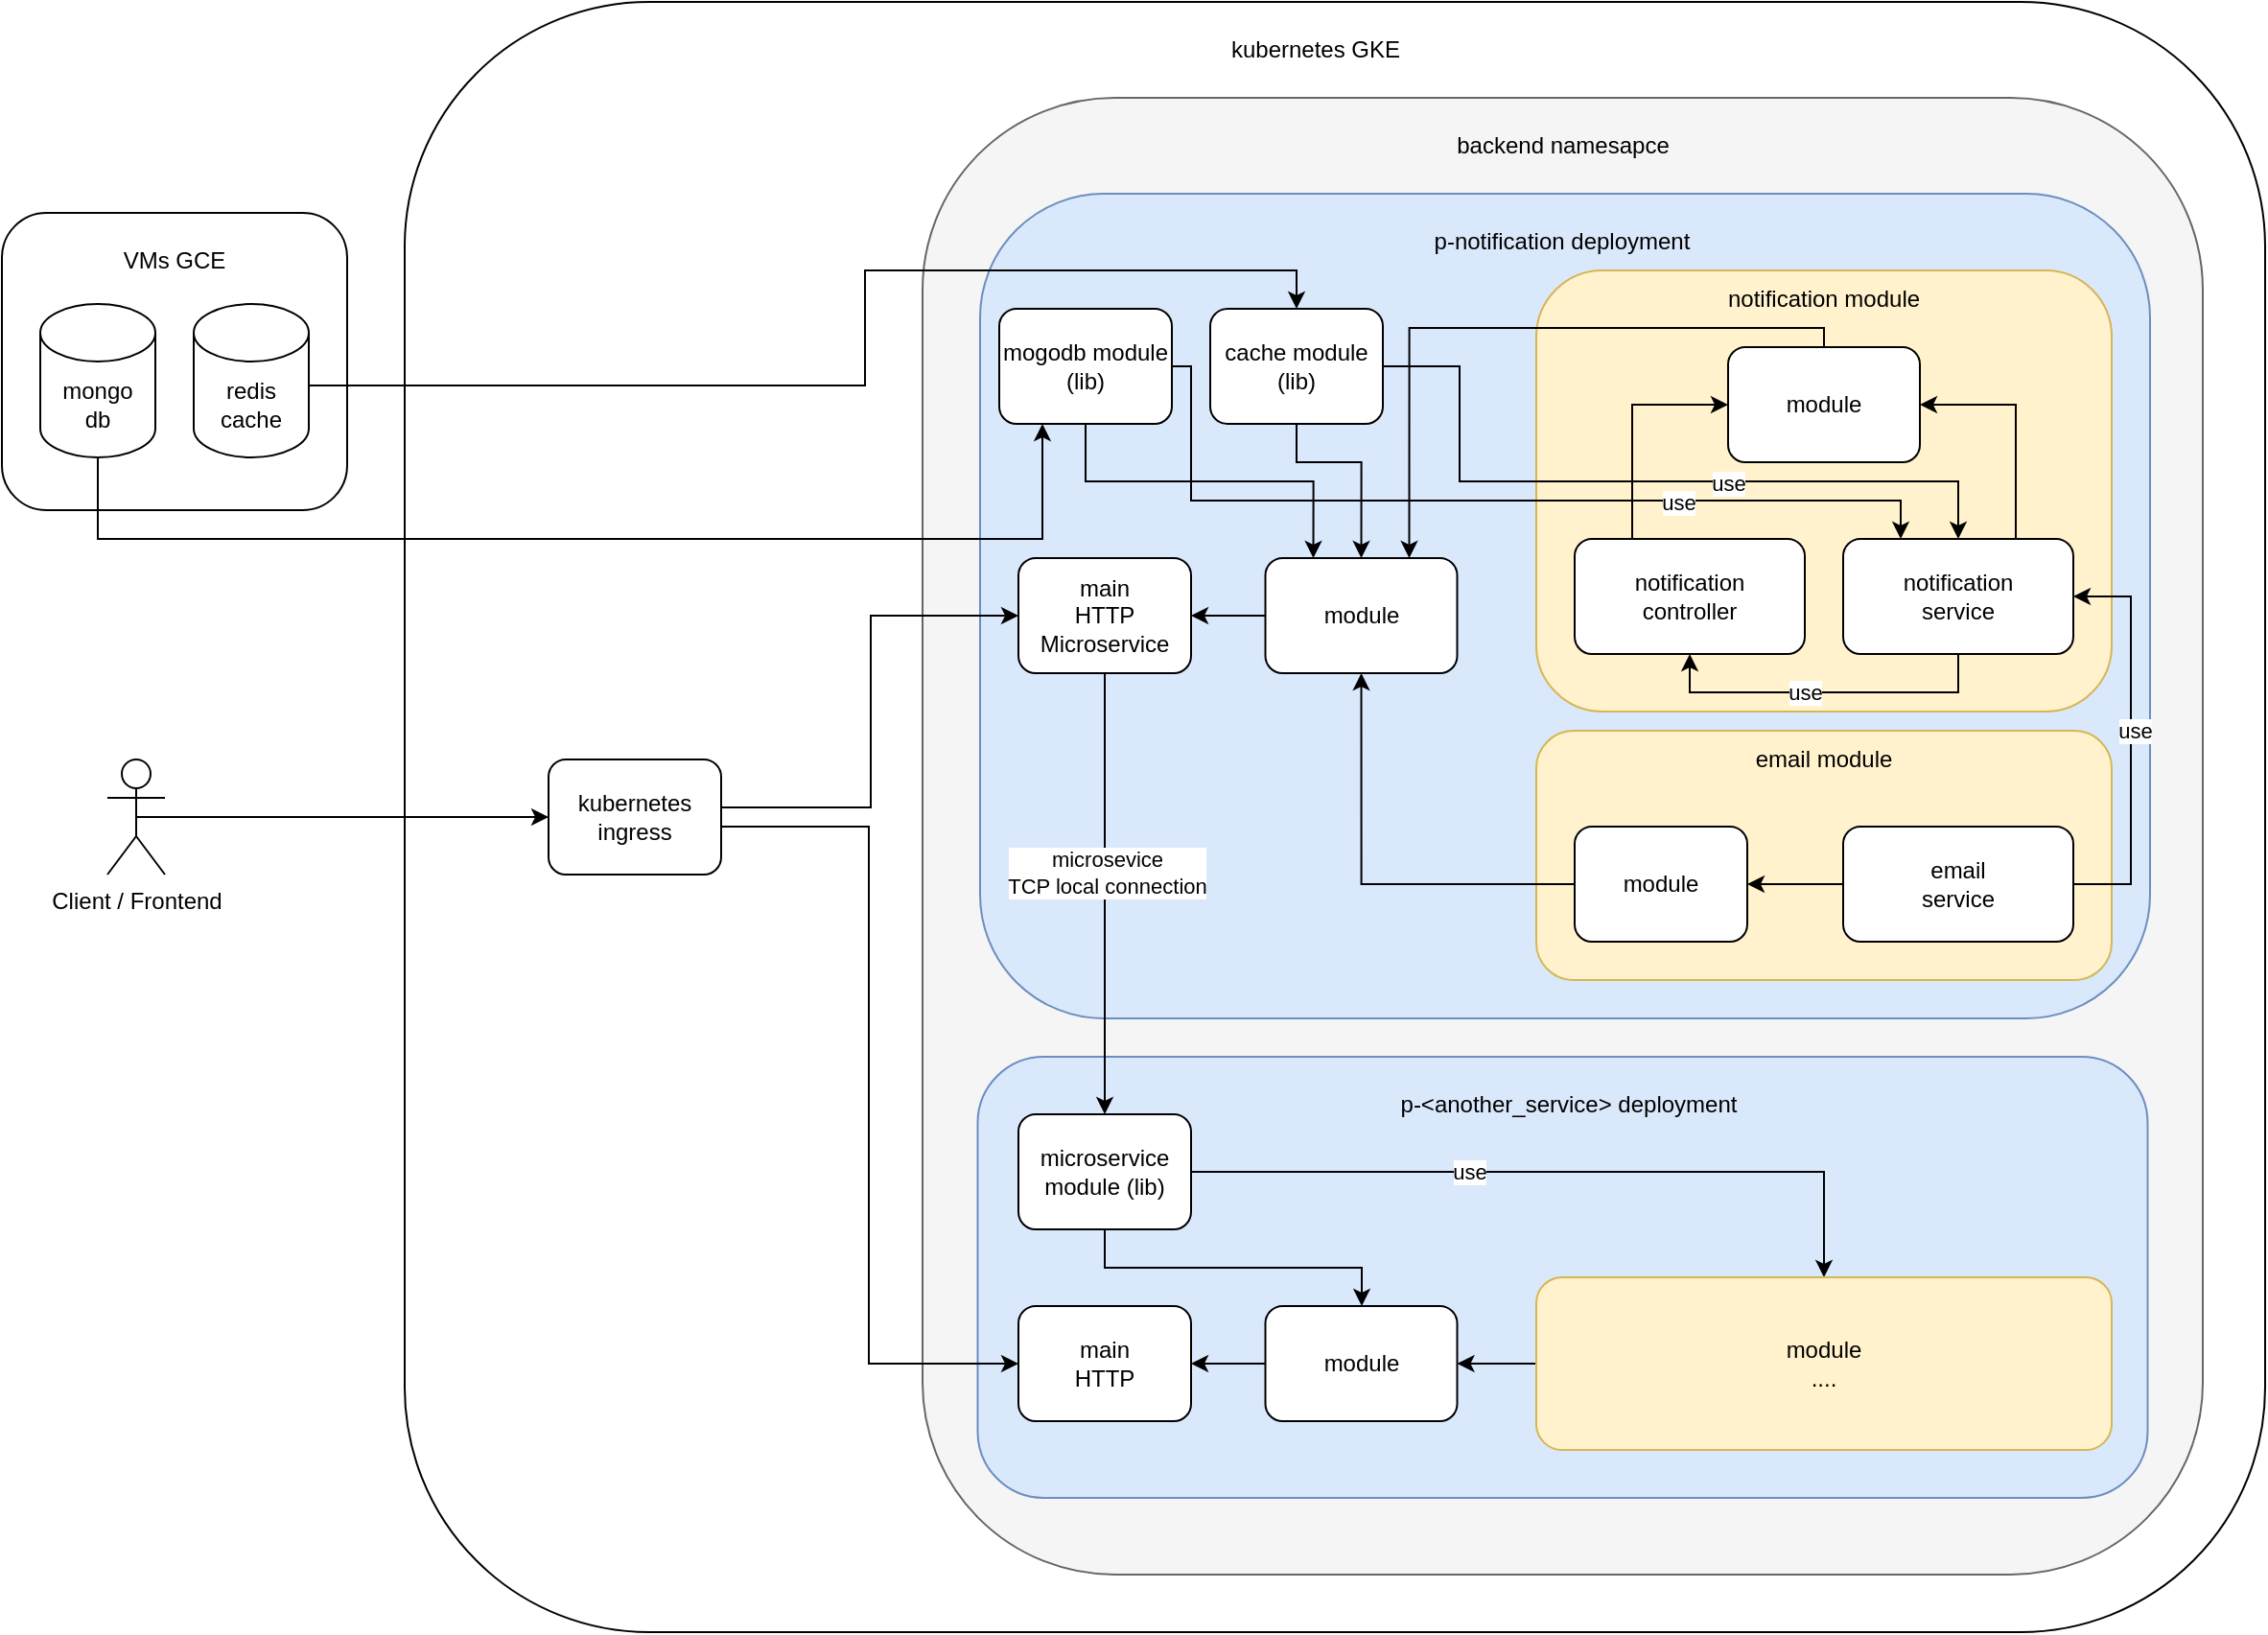 <mxfile version="20.4.1" type="github">
  <diagram name="Page-1" id="5f0bae14-7c28-e335-631c-24af17079c00">
    <mxGraphModel dx="2878" dy="945" grid="1" gridSize="10" guides="1" tooltips="1" connect="1" arrows="1" fold="1" page="1" pageScale="1" pageWidth="1100" pageHeight="850" background="none" math="0" shadow="0">
      <root>
        <mxCell id="0" />
        <mxCell id="1" parent="0" />
        <mxCell id="HXS1U1cOpuLzolmfGCyM-3" value="" style="rounded=1;whiteSpace=wrap;html=1;" vertex="1" parent="1">
          <mxGeometry x="140" y="30" width="970" height="850" as="geometry" />
        </mxCell>
        <mxCell id="h5-Fzo54TgHvA8wAvlDn-56" value="" style="rounded=1;whiteSpace=wrap;html=1;" parent="1" vertex="1">
          <mxGeometry x="-70" y="140" width="180" height="155" as="geometry" />
        </mxCell>
        <mxCell id="h5-Fzo54TgHvA8wAvlDn-19" value="" style="rounded=1;whiteSpace=wrap;html=1;fillColor=#f5f5f5;fontColor=#333333;strokeColor=#666666;" parent="1" vertex="1">
          <mxGeometry x="410" y="80" width="667.5" height="770" as="geometry" />
        </mxCell>
        <mxCell id="h5-Fzo54TgHvA8wAvlDn-28" value="" style="rounded=1;whiteSpace=wrap;html=1;fillColor=#dae8fc;strokeColor=#6c8ebf;" parent="1" vertex="1">
          <mxGeometry x="440" y="130" width="610" height="430" as="geometry" />
        </mxCell>
        <mxCell id="h5-Fzo54TgHvA8wAvlDn-3" value="Client / Frontend" style="shape=umlActor;verticalLabelPosition=bottom;verticalAlign=top;html=1;outlineConnect=0;" parent="1" vertex="1">
          <mxGeometry x="-15" y="425" width="30" height="60" as="geometry" />
        </mxCell>
        <mxCell id="h5-Fzo54TgHvA8wAvlDn-68" style="edgeStyle=orthogonalEdgeStyle;rounded=0;orthogonalLoop=1;jettySize=auto;html=1;exitX=0;exitY=0.5;exitDx=0;exitDy=0;" parent="1" source="h5-Fzo54TgHvA8wAvlDn-16" target="h5-Fzo54TgHvA8wAvlDn-61" edge="1">
          <mxGeometry relative="1" as="geometry" />
        </mxCell>
        <mxCell id="h5-Fzo54TgHvA8wAvlDn-16" value="module" style="rounded=1;whiteSpace=wrap;html=1;" parent="1" vertex="1">
          <mxGeometry x="588.75" y="320" width="100" height="60" as="geometry" />
        </mxCell>
        <mxCell id="h5-Fzo54TgHvA8wAvlDn-76" style="edgeStyle=orthogonalEdgeStyle;rounded=0;orthogonalLoop=1;jettySize=auto;html=1;exitX=0.5;exitY=1;exitDx=0;exitDy=0;exitPerimeter=0;entryX=0.25;entryY=1;entryDx=0;entryDy=0;" parent="1" source="h5-Fzo54TgHvA8wAvlDn-17" target="h5-Fzo54TgHvA8wAvlDn-73" edge="1">
          <mxGeometry relative="1" as="geometry">
            <Array as="points">
              <mxPoint x="-20" y="310" />
              <mxPoint x="472" y="310" />
            </Array>
          </mxGeometry>
        </mxCell>
        <mxCell id="h5-Fzo54TgHvA8wAvlDn-17" value="mongo&lt;br&gt;db" style="shape=cylinder3;whiteSpace=wrap;html=1;boundedLbl=1;backgroundOutline=1;size=15;" parent="1" vertex="1">
          <mxGeometry x="-50" y="187.5" width="60" height="80" as="geometry" />
        </mxCell>
        <mxCell id="h5-Fzo54TgHvA8wAvlDn-20" value="" style="rounded=1;whiteSpace=wrap;html=1;fillColor=#fff2cc;strokeColor=#d6b656;" parent="1" vertex="1">
          <mxGeometry x="730" y="170" width="300" height="230" as="geometry" />
        </mxCell>
        <mxCell id="h5-Fzo54TgHvA8wAvlDn-47" style="edgeStyle=orthogonalEdgeStyle;rounded=0;orthogonalLoop=1;jettySize=auto;html=1;exitX=0.25;exitY=0;exitDx=0;exitDy=0;entryX=0;entryY=0.5;entryDx=0;entryDy=0;" parent="1" source="h5-Fzo54TgHvA8wAvlDn-14" target="h5-Fzo54TgHvA8wAvlDn-21" edge="1">
          <mxGeometry relative="1" as="geometry" />
        </mxCell>
        <mxCell id="h5-Fzo54TgHvA8wAvlDn-14" value="notification&lt;br&gt;controller" style="rounded=1;whiteSpace=wrap;html=1;" parent="1" vertex="1">
          <mxGeometry x="750" y="310" width="120" height="60" as="geometry" />
        </mxCell>
        <mxCell id="h5-Fzo54TgHvA8wAvlDn-48" style="edgeStyle=orthogonalEdgeStyle;rounded=0;orthogonalLoop=1;jettySize=auto;html=1;exitX=0.75;exitY=0;exitDx=0;exitDy=0;entryX=1;entryY=0.5;entryDx=0;entryDy=0;" parent="1" source="h5-Fzo54TgHvA8wAvlDn-13" target="h5-Fzo54TgHvA8wAvlDn-21" edge="1">
          <mxGeometry relative="1" as="geometry" />
        </mxCell>
        <mxCell id="h5-Fzo54TgHvA8wAvlDn-66" style="edgeStyle=orthogonalEdgeStyle;rounded=0;orthogonalLoop=1;jettySize=auto;html=1;exitX=0.5;exitY=1;exitDx=0;exitDy=0;entryX=0.5;entryY=1;entryDx=0;entryDy=0;" parent="1" source="h5-Fzo54TgHvA8wAvlDn-13" target="h5-Fzo54TgHvA8wAvlDn-14" edge="1">
          <mxGeometry relative="1" as="geometry">
            <Array as="points">
              <mxPoint x="950" y="390" />
              <mxPoint x="810" y="390" />
            </Array>
          </mxGeometry>
        </mxCell>
        <mxCell id="h5-Fzo54TgHvA8wAvlDn-87" value="use" style="edgeLabel;html=1;align=center;verticalAlign=middle;resizable=0;points=[];" parent="h5-Fzo54TgHvA8wAvlDn-66" vertex="1" connectable="0">
          <mxGeometry x="0.096" y="-3" relative="1" as="geometry">
            <mxPoint x="-2" y="3" as="offset" />
          </mxGeometry>
        </mxCell>
        <mxCell id="h5-Fzo54TgHvA8wAvlDn-13" value="notification&lt;br&gt;service" style="rounded=1;whiteSpace=wrap;html=1;" parent="1" vertex="1">
          <mxGeometry x="890" y="310" width="120" height="60" as="geometry" />
        </mxCell>
        <mxCell id="h5-Fzo54TgHvA8wAvlDn-51" style="edgeStyle=orthogonalEdgeStyle;rounded=0;orthogonalLoop=1;jettySize=auto;html=1;exitX=0.5;exitY=0;exitDx=0;exitDy=0;entryX=0.75;entryY=0;entryDx=0;entryDy=0;" parent="1" source="h5-Fzo54TgHvA8wAvlDn-21" target="h5-Fzo54TgHvA8wAvlDn-16" edge="1">
          <mxGeometry relative="1" as="geometry">
            <Array as="points">
              <mxPoint x="880" y="200" />
              <mxPoint x="664" y="200" />
            </Array>
          </mxGeometry>
        </mxCell>
        <mxCell id="h5-Fzo54TgHvA8wAvlDn-21" value="module" style="rounded=1;whiteSpace=wrap;html=1;" parent="1" vertex="1">
          <mxGeometry x="830" y="210" width="100" height="60" as="geometry" />
        </mxCell>
        <mxCell id="h5-Fzo54TgHvA8wAvlDn-22" value="notification module" style="text;html=1;strokeColor=none;fillColor=none;align=center;verticalAlign=middle;whiteSpace=wrap;rounded=0;" parent="1" vertex="1">
          <mxGeometry x="825" y="170" width="110" height="30" as="geometry" />
        </mxCell>
        <mxCell id="h5-Fzo54TgHvA8wAvlDn-31" value="p-notification deployment" style="text;html=1;strokeColor=none;fillColor=none;align=center;verticalAlign=middle;whiteSpace=wrap;rounded=0;" parent="1" vertex="1">
          <mxGeometry x="664.37" y="140" width="158.75" height="30" as="geometry" />
        </mxCell>
        <mxCell id="h5-Fzo54TgHvA8wAvlDn-34" value="" style="rounded=1;whiteSpace=wrap;html=1;fillColor=#fff2cc;strokeColor=#d6b656;" parent="1" vertex="1">
          <mxGeometry x="730" y="410" width="300" height="130" as="geometry" />
        </mxCell>
        <mxCell id="h5-Fzo54TgHvA8wAvlDn-53" style="edgeStyle=orthogonalEdgeStyle;rounded=0;orthogonalLoop=1;jettySize=auto;html=1;exitX=0;exitY=0.5;exitDx=0;exitDy=0;entryX=1;entryY=0.5;entryDx=0;entryDy=0;" parent="1" source="h5-Fzo54TgHvA8wAvlDn-36" target="h5-Fzo54TgHvA8wAvlDn-37" edge="1">
          <mxGeometry relative="1" as="geometry" />
        </mxCell>
        <mxCell id="h5-Fzo54TgHvA8wAvlDn-54" style="edgeStyle=orthogonalEdgeStyle;rounded=0;orthogonalLoop=1;jettySize=auto;html=1;exitX=1;exitY=0.5;exitDx=0;exitDy=0;entryX=1;entryY=0.5;entryDx=0;entryDy=0;" parent="1" source="h5-Fzo54TgHvA8wAvlDn-36" target="h5-Fzo54TgHvA8wAvlDn-13" edge="1">
          <mxGeometry relative="1" as="geometry">
            <Array as="points">
              <mxPoint x="1040" y="490" />
              <mxPoint x="1040" y="340" />
            </Array>
          </mxGeometry>
        </mxCell>
        <mxCell id="h5-Fzo54TgHvA8wAvlDn-36" value="email&lt;br&gt;service" style="rounded=1;whiteSpace=wrap;html=1;" parent="1" vertex="1">
          <mxGeometry x="890" y="460" width="120" height="60" as="geometry" />
        </mxCell>
        <mxCell id="h5-Fzo54TgHvA8wAvlDn-52" style="edgeStyle=orthogonalEdgeStyle;rounded=0;orthogonalLoop=1;jettySize=auto;html=1;exitX=0;exitY=0.5;exitDx=0;exitDy=0;entryX=0.5;entryY=1;entryDx=0;entryDy=0;" parent="1" source="h5-Fzo54TgHvA8wAvlDn-37" target="h5-Fzo54TgHvA8wAvlDn-16" edge="1">
          <mxGeometry relative="1" as="geometry" />
        </mxCell>
        <mxCell id="h5-Fzo54TgHvA8wAvlDn-37" value="module" style="rounded=1;whiteSpace=wrap;html=1;" parent="1" vertex="1">
          <mxGeometry x="750" y="460" width="90" height="60" as="geometry" />
        </mxCell>
        <mxCell id="h5-Fzo54TgHvA8wAvlDn-38" value="email module" style="text;html=1;strokeColor=none;fillColor=none;align=center;verticalAlign=middle;whiteSpace=wrap;rounded=0;" parent="1" vertex="1">
          <mxGeometry x="825" y="410" width="110" height="30" as="geometry" />
        </mxCell>
        <mxCell id="h5-Fzo54TgHvA8wAvlDn-55" value="backend namesapce" style="text;html=1;strokeColor=none;fillColor=none;align=center;verticalAlign=middle;whiteSpace=wrap;rounded=0;" parent="1" vertex="1">
          <mxGeometry x="674.37" y="90" width="140" height="30" as="geometry" />
        </mxCell>
        <mxCell id="h5-Fzo54TgHvA8wAvlDn-58" value="VMs GCE" style="text;html=1;strokeColor=none;fillColor=none;align=center;verticalAlign=middle;whiteSpace=wrap;rounded=0;" parent="1" vertex="1">
          <mxGeometry x="-35" y="150" width="110" height="30" as="geometry" />
        </mxCell>
        <mxCell id="h5-Fzo54TgHvA8wAvlDn-75" style="edgeStyle=orthogonalEdgeStyle;rounded=0;orthogonalLoop=1;jettySize=auto;html=1;exitX=1;exitY=0.5;exitDx=0;exitDy=0;exitPerimeter=0;entryX=0.5;entryY=0;entryDx=0;entryDy=0;" parent="1" source="h5-Fzo54TgHvA8wAvlDn-59" target="h5-Fzo54TgHvA8wAvlDn-74" edge="1">
          <mxGeometry relative="1" as="geometry">
            <Array as="points">
              <mxPoint x="90" y="230" />
              <mxPoint x="380" y="230" />
              <mxPoint x="380" y="170" />
              <mxPoint x="605" y="170" />
            </Array>
          </mxGeometry>
        </mxCell>
        <mxCell id="h5-Fzo54TgHvA8wAvlDn-59" value="redis&lt;br&gt;cache" style="shape=cylinder3;whiteSpace=wrap;html=1;boundedLbl=1;backgroundOutline=1;size=15;" parent="1" vertex="1">
          <mxGeometry x="30" y="187.5" width="60" height="80" as="geometry" />
        </mxCell>
        <mxCell id="h5-Fzo54TgHvA8wAvlDn-61" value="main&lt;br&gt;HTTP&lt;br&gt;Microservice" style="rounded=1;whiteSpace=wrap;html=1;" parent="1" vertex="1">
          <mxGeometry x="460" y="320" width="90" height="60" as="geometry" />
        </mxCell>
        <mxCell id="h5-Fzo54TgHvA8wAvlDn-77" style="edgeStyle=orthogonalEdgeStyle;rounded=0;orthogonalLoop=1;jettySize=auto;html=1;exitX=0.5;exitY=1;exitDx=0;exitDy=0;entryX=0.25;entryY=0;entryDx=0;entryDy=0;" parent="1" source="h5-Fzo54TgHvA8wAvlDn-73" target="h5-Fzo54TgHvA8wAvlDn-16" edge="1">
          <mxGeometry relative="1" as="geometry">
            <Array as="points">
              <mxPoint x="495" y="280" />
              <mxPoint x="614" y="280" />
            </Array>
          </mxGeometry>
        </mxCell>
        <mxCell id="h5-Fzo54TgHvA8wAvlDn-93" style="edgeStyle=orthogonalEdgeStyle;rounded=0;orthogonalLoop=1;jettySize=auto;html=1;exitX=1;exitY=0.5;exitDx=0;exitDy=0;entryX=0.25;entryY=0;entryDx=0;entryDy=0;" parent="1" source="h5-Fzo54TgHvA8wAvlDn-73" target="h5-Fzo54TgHvA8wAvlDn-13" edge="1">
          <mxGeometry relative="1" as="geometry">
            <Array as="points">
              <mxPoint x="550" y="220" />
              <mxPoint x="550" y="290" />
              <mxPoint x="920" y="290" />
            </Array>
          </mxGeometry>
        </mxCell>
        <mxCell id="h5-Fzo54TgHvA8wAvlDn-73" value="mogodb module (lib)" style="rounded=1;whiteSpace=wrap;html=1;" parent="1" vertex="1">
          <mxGeometry x="450" y="190" width="90" height="60" as="geometry" />
        </mxCell>
        <mxCell id="h5-Fzo54TgHvA8wAvlDn-78" style="edgeStyle=orthogonalEdgeStyle;rounded=0;orthogonalLoop=1;jettySize=auto;html=1;exitX=0.5;exitY=1;exitDx=0;exitDy=0;entryX=0.5;entryY=0;entryDx=0;entryDy=0;" parent="1" source="h5-Fzo54TgHvA8wAvlDn-74" target="h5-Fzo54TgHvA8wAvlDn-16" edge="1">
          <mxGeometry relative="1" as="geometry">
            <Array as="points">
              <mxPoint x="605" y="270" />
              <mxPoint x="639" y="270" />
            </Array>
          </mxGeometry>
        </mxCell>
        <mxCell id="h5-Fzo54TgHvA8wAvlDn-91" style="edgeStyle=orthogonalEdgeStyle;rounded=0;orthogonalLoop=1;jettySize=auto;html=1;exitX=1;exitY=0.5;exitDx=0;exitDy=0;entryX=0.5;entryY=0;entryDx=0;entryDy=0;" parent="1" source="h5-Fzo54TgHvA8wAvlDn-74" target="h5-Fzo54TgHvA8wAvlDn-13" edge="1">
          <mxGeometry relative="1" as="geometry">
            <Array as="points">
              <mxPoint x="690" y="220" />
              <mxPoint x="690" y="280" />
              <mxPoint x="950" y="280" />
            </Array>
          </mxGeometry>
        </mxCell>
        <mxCell id="h5-Fzo54TgHvA8wAvlDn-74" value="cache module&lt;br&gt;(lib)" style="rounded=1;whiteSpace=wrap;html=1;" parent="1" vertex="1">
          <mxGeometry x="560" y="190" width="90" height="60" as="geometry" />
        </mxCell>
        <mxCell id="h5-Fzo54TgHvA8wAvlDn-80" value="" style="rounded=1;whiteSpace=wrap;html=1;fillColor=#dae8fc;strokeColor=#6c8ebf;" parent="1" vertex="1">
          <mxGeometry x="438.75" y="580" width="610" height="230" as="geometry" />
        </mxCell>
        <mxCell id="h5-Fzo54TgHvA8wAvlDn-81" value="p-&amp;lt;another_service&amp;gt; deployment" style="text;html=1;strokeColor=none;fillColor=none;align=center;verticalAlign=middle;whiteSpace=wrap;rounded=0;" parent="1" vertex="1">
          <mxGeometry x="650" y="590" width="194.38" height="30" as="geometry" />
        </mxCell>
        <mxCell id="h5-Fzo54TgHvA8wAvlDn-83" value="main&lt;br&gt;HTTP" style="rounded=1;whiteSpace=wrap;html=1;" parent="1" vertex="1">
          <mxGeometry x="460" y="710" width="90" height="60" as="geometry" />
        </mxCell>
        <mxCell id="h5-Fzo54TgHvA8wAvlDn-113" style="edgeStyle=orthogonalEdgeStyle;rounded=0;orthogonalLoop=1;jettySize=auto;html=1;exitX=1;exitY=0.5;exitDx=0;exitDy=0;entryX=0;entryY=0.5;entryDx=0;entryDy=0;" parent="1" source="h5-Fzo54TgHvA8wAvlDn-85" target="h5-Fzo54TgHvA8wAvlDn-61" edge="1">
          <mxGeometry relative="1" as="geometry">
            <Array as="points">
              <mxPoint x="305" y="450" />
              <mxPoint x="383" y="450" />
              <mxPoint x="383" y="350" />
            </Array>
          </mxGeometry>
        </mxCell>
        <mxCell id="h5-Fzo54TgHvA8wAvlDn-119" style="edgeStyle=orthogonalEdgeStyle;rounded=0;orthogonalLoop=1;jettySize=auto;html=1;exitX=1;exitY=0.75;exitDx=0;exitDy=0;entryX=0;entryY=0.5;entryDx=0;entryDy=0;" parent="1" source="h5-Fzo54TgHvA8wAvlDn-85" target="h5-Fzo54TgHvA8wAvlDn-83" edge="1">
          <mxGeometry relative="1" as="geometry">
            <Array as="points">
              <mxPoint x="305" y="460" />
              <mxPoint x="382" y="460" />
              <mxPoint x="382" y="740" />
            </Array>
          </mxGeometry>
        </mxCell>
        <mxCell id="h5-Fzo54TgHvA8wAvlDn-85" value="kubernetes&lt;br&gt;ingress" style="rounded=1;whiteSpace=wrap;html=1;" parent="1" vertex="1">
          <mxGeometry x="215" y="425" width="90" height="60" as="geometry" />
        </mxCell>
        <mxCell id="h5-Fzo54TgHvA8wAvlDn-88" value="use" style="edgeLabel;html=1;align=center;verticalAlign=middle;resizable=0;points=[];" parent="1" vertex="1" connectable="0">
          <mxGeometry x="1039.998" y="410.0" as="geometry">
            <mxPoint x="2" as="offset" />
          </mxGeometry>
        </mxCell>
        <mxCell id="h5-Fzo54TgHvA8wAvlDn-92" value="use" style="edgeLabel;html=1;align=center;verticalAlign=middle;resizable=0;points=[];" parent="1" vertex="1" connectable="0">
          <mxGeometry x="798.748" y="320.0" as="geometry">
            <mxPoint x="5" y="-29" as="offset" />
          </mxGeometry>
        </mxCell>
        <mxCell id="h5-Fzo54TgHvA8wAvlDn-94" value="use" style="edgeLabel;html=1;align=center;verticalAlign=middle;resizable=0;points=[];" parent="1" vertex="1" connectable="0">
          <mxGeometry x="824.998" y="310.0" as="geometry">
            <mxPoint x="5" y="-29" as="offset" />
          </mxGeometry>
        </mxCell>
        <mxCell id="h5-Fzo54TgHvA8wAvlDn-100" style="edgeStyle=orthogonalEdgeStyle;rounded=0;orthogonalLoop=1;jettySize=auto;html=1;exitX=0;exitY=0.5;exitDx=0;exitDy=0;entryX=1;entryY=0.5;entryDx=0;entryDy=0;" parent="1" source="h5-Fzo54TgHvA8wAvlDn-99" target="h5-Fzo54TgHvA8wAvlDn-83" edge="1">
          <mxGeometry relative="1" as="geometry" />
        </mxCell>
        <mxCell id="h5-Fzo54TgHvA8wAvlDn-99" value="module" style="rounded=1;whiteSpace=wrap;html=1;" parent="1" vertex="1">
          <mxGeometry x="588.75" y="710" width="100" height="60" as="geometry" />
        </mxCell>
        <mxCell id="h5-Fzo54TgHvA8wAvlDn-110" style="edgeStyle=orthogonalEdgeStyle;rounded=0;orthogonalLoop=1;jettySize=auto;html=1;exitX=0.5;exitY=1;exitDx=0;exitDy=0;" parent="1" source="h5-Fzo54TgHvA8wAvlDn-105" target="h5-Fzo54TgHvA8wAvlDn-99" edge="1">
          <mxGeometry relative="1" as="geometry">
            <Array as="points">
              <mxPoint x="505" y="690" />
              <mxPoint x="639" y="690" />
            </Array>
          </mxGeometry>
        </mxCell>
        <mxCell id="h5-Fzo54TgHvA8wAvlDn-111" style="edgeStyle=orthogonalEdgeStyle;rounded=0;orthogonalLoop=1;jettySize=auto;html=1;exitX=1;exitY=0.5;exitDx=0;exitDy=0;" parent="1" source="h5-Fzo54TgHvA8wAvlDn-105" target="h5-Fzo54TgHvA8wAvlDn-109" edge="1">
          <mxGeometry relative="1" as="geometry" />
        </mxCell>
        <mxCell id="h5-Fzo54TgHvA8wAvlDn-112" value="use" style="edgeLabel;html=1;align=center;verticalAlign=middle;resizable=0;points=[];" parent="h5-Fzo54TgHvA8wAvlDn-111" vertex="1" connectable="0">
          <mxGeometry x="-0.235" y="-4" relative="1" as="geometry">
            <mxPoint x="-3" y="-4" as="offset" />
          </mxGeometry>
        </mxCell>
        <mxCell id="h5-Fzo54TgHvA8wAvlDn-105" value="microservice module (lib)" style="rounded=1;whiteSpace=wrap;html=1;" parent="1" vertex="1">
          <mxGeometry x="460" y="610" width="90" height="60" as="geometry" />
        </mxCell>
        <mxCell id="h5-Fzo54TgHvA8wAvlDn-106" style="edgeStyle=orthogonalEdgeStyle;rounded=0;orthogonalLoop=1;jettySize=auto;html=1;exitX=0.5;exitY=1;exitDx=0;exitDy=0;" parent="1" source="h5-Fzo54TgHvA8wAvlDn-61" target="h5-Fzo54TgHvA8wAvlDn-105" edge="1">
          <mxGeometry relative="1" as="geometry" />
        </mxCell>
        <mxCell id="h5-Fzo54TgHvA8wAvlDn-107" value="microsevice&lt;br&gt;TCP local connection" style="edgeLabel;html=1;align=center;verticalAlign=middle;resizable=0;points=[];" parent="h5-Fzo54TgHvA8wAvlDn-106" vertex="1" connectable="0">
          <mxGeometry x="-0.096" y="1" relative="1" as="geometry">
            <mxPoint as="offset" />
          </mxGeometry>
        </mxCell>
        <mxCell id="HXS1U1cOpuLzolmfGCyM-2" style="edgeStyle=orthogonalEdgeStyle;rounded=0;orthogonalLoop=1;jettySize=auto;html=1;exitX=0;exitY=0.5;exitDx=0;exitDy=0;entryX=1;entryY=0.5;entryDx=0;entryDy=0;" edge="1" parent="1" source="h5-Fzo54TgHvA8wAvlDn-109" target="h5-Fzo54TgHvA8wAvlDn-99">
          <mxGeometry relative="1" as="geometry" />
        </mxCell>
        <mxCell id="h5-Fzo54TgHvA8wAvlDn-109" value="module&lt;br&gt;...." style="rounded=1;whiteSpace=wrap;html=1;fillColor=#fff2cc;strokeColor=#d6b656;" parent="1" vertex="1">
          <mxGeometry x="730" y="695" width="300" height="90" as="geometry" />
        </mxCell>
        <mxCell id="h5-Fzo54TgHvA8wAvlDn-117" style="edgeStyle=orthogonalEdgeStyle;rounded=0;orthogonalLoop=1;jettySize=auto;html=1;exitX=0.5;exitY=0.5;exitDx=0;exitDy=0;exitPerimeter=0;" parent="1" source="h5-Fzo54TgHvA8wAvlDn-3" target="h5-Fzo54TgHvA8wAvlDn-85" edge="1">
          <mxGeometry relative="1" as="geometry" />
        </mxCell>
        <mxCell id="HXS1U1cOpuLzolmfGCyM-4" value="kubernetes GKE" style="text;html=1;strokeColor=none;fillColor=none;align=center;verticalAlign=middle;whiteSpace=wrap;rounded=0;" vertex="1" parent="1">
          <mxGeometry x="560" y="40" width="110" height="30" as="geometry" />
        </mxCell>
      </root>
    </mxGraphModel>
  </diagram>
</mxfile>
